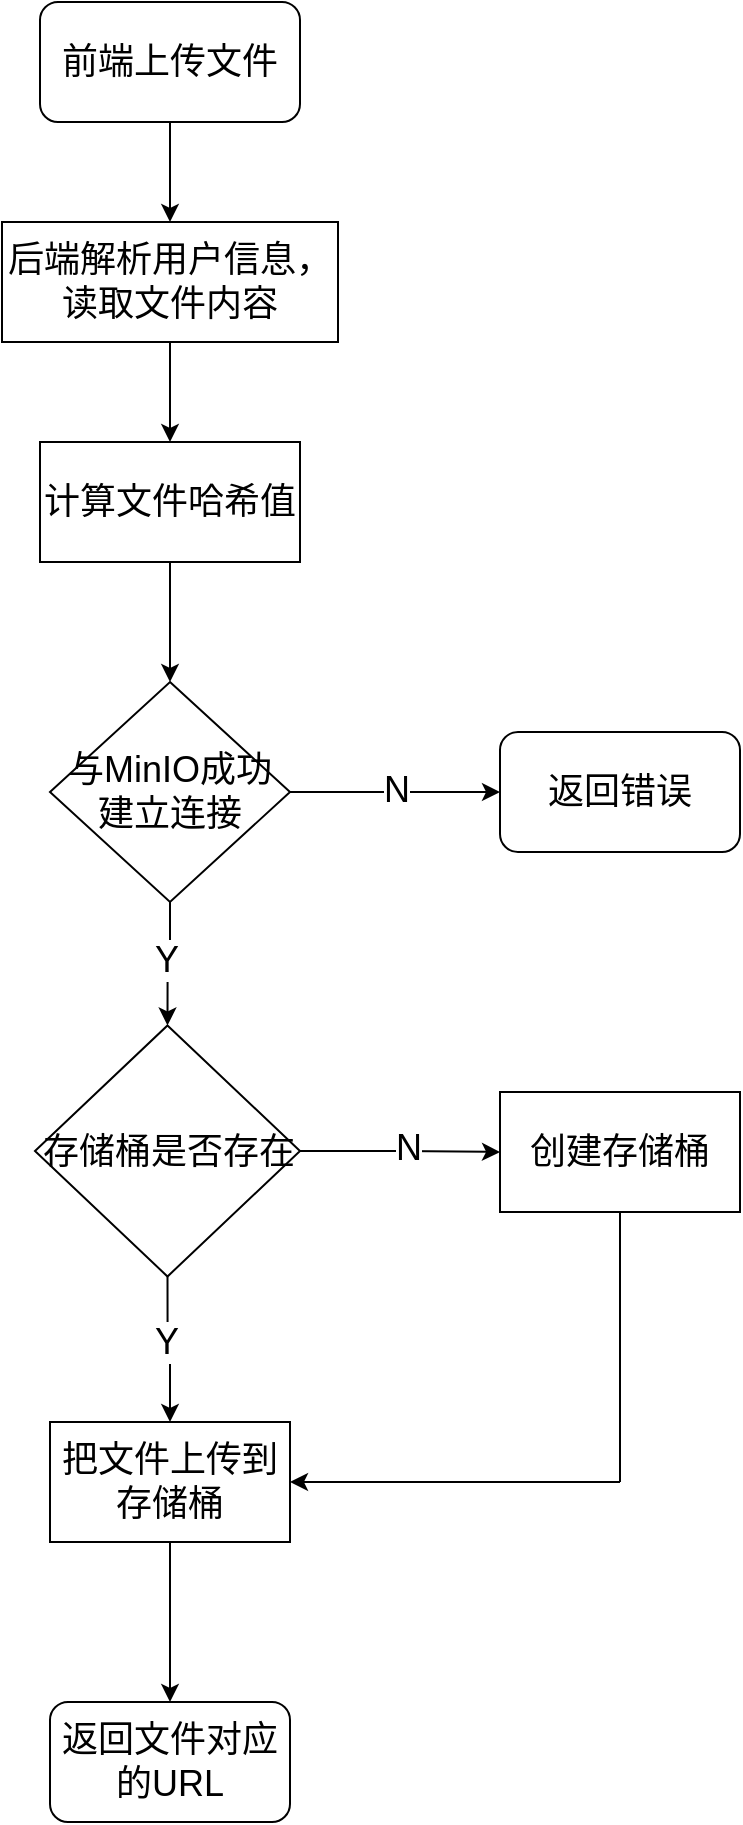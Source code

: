 <mxfile version="24.3.1" type="github">
  <diagram name="第 1 页" id="DyghCHaKKJ_y7i7T3zH4">
    <mxGraphModel dx="1197" dy="873" grid="1" gridSize="10" guides="1" tooltips="1" connect="1" arrows="1" fold="1" page="1" pageScale="1" pageWidth="827" pageHeight="1169" math="0" shadow="0">
      <root>
        <mxCell id="0" />
        <mxCell id="1" parent="0" />
        <mxCell id="QUYrXXtPVXtnhgAEE71l-10" style="edgeStyle=orthogonalEdgeStyle;rounded=0;orthogonalLoop=1;jettySize=auto;html=1;exitX=0.5;exitY=1;exitDx=0;exitDy=0;entryX=0.5;entryY=0;entryDx=0;entryDy=0;" edge="1" parent="1" source="QUYrXXtPVXtnhgAEE71l-1" target="QUYrXXtPVXtnhgAEE71l-2">
          <mxGeometry relative="1" as="geometry" />
        </mxCell>
        <mxCell id="QUYrXXtPVXtnhgAEE71l-1" value="&lt;font style=&quot;font-size: 18px;&quot;&gt;前端上传文件&lt;/font&gt;" style="rounded=1;whiteSpace=wrap;html=1;" vertex="1" parent="1">
          <mxGeometry x="320" y="10" width="130" height="60" as="geometry" />
        </mxCell>
        <mxCell id="QUYrXXtPVXtnhgAEE71l-11" style="edgeStyle=orthogonalEdgeStyle;rounded=0;orthogonalLoop=1;jettySize=auto;html=1;exitX=0.5;exitY=1;exitDx=0;exitDy=0;entryX=0.5;entryY=0;entryDx=0;entryDy=0;" edge="1" parent="1" source="QUYrXXtPVXtnhgAEE71l-2" target="QUYrXXtPVXtnhgAEE71l-3">
          <mxGeometry relative="1" as="geometry" />
        </mxCell>
        <mxCell id="QUYrXXtPVXtnhgAEE71l-2" value="&lt;font style=&quot;font-size: 18px;&quot;&gt;后端解析用户信息，读取文件内容&lt;/font&gt;" style="rounded=0;whiteSpace=wrap;html=1;" vertex="1" parent="1">
          <mxGeometry x="301" y="120" width="168" height="60" as="geometry" />
        </mxCell>
        <mxCell id="QUYrXXtPVXtnhgAEE71l-12" style="edgeStyle=orthogonalEdgeStyle;rounded=0;orthogonalLoop=1;jettySize=auto;html=1;exitX=0.5;exitY=1;exitDx=0;exitDy=0;entryX=0.5;entryY=0;entryDx=0;entryDy=0;" edge="1" parent="1" source="QUYrXXtPVXtnhgAEE71l-3" target="QUYrXXtPVXtnhgAEE71l-4">
          <mxGeometry relative="1" as="geometry" />
        </mxCell>
        <mxCell id="QUYrXXtPVXtnhgAEE71l-3" value="&lt;font style=&quot;font-size: 18px;&quot;&gt;计算文件哈希值&lt;/font&gt;" style="rounded=0;whiteSpace=wrap;html=1;" vertex="1" parent="1">
          <mxGeometry x="320" y="230" width="130" height="60" as="geometry" />
        </mxCell>
        <mxCell id="QUYrXXtPVXtnhgAEE71l-13" style="edgeStyle=orthogonalEdgeStyle;rounded=0;orthogonalLoop=1;jettySize=auto;html=1;exitX=0.5;exitY=1;exitDx=0;exitDy=0;entryX=0.5;entryY=0;entryDx=0;entryDy=0;" edge="1" parent="1" source="QUYrXXtPVXtnhgAEE71l-4" target="QUYrXXtPVXtnhgAEE71l-6">
          <mxGeometry relative="1" as="geometry" />
        </mxCell>
        <mxCell id="QUYrXXtPVXtnhgAEE71l-16" value="&lt;font style=&quot;font-size: 18px;&quot;&gt;Y&lt;/font&gt;" style="edgeLabel;html=1;align=center;verticalAlign=middle;resizable=0;points=[];" vertex="1" connectable="0" parent="QUYrXXtPVXtnhgAEE71l-13">
          <mxGeometry x="-0.096" y="-2" relative="1" as="geometry">
            <mxPoint as="offset" />
          </mxGeometry>
        </mxCell>
        <mxCell id="QUYrXXtPVXtnhgAEE71l-17" style="edgeStyle=orthogonalEdgeStyle;rounded=0;orthogonalLoop=1;jettySize=auto;html=1;exitX=1;exitY=0.5;exitDx=0;exitDy=0;entryX=0;entryY=0.5;entryDx=0;entryDy=0;" edge="1" parent="1" source="QUYrXXtPVXtnhgAEE71l-4" target="QUYrXXtPVXtnhgAEE71l-5">
          <mxGeometry relative="1" as="geometry" />
        </mxCell>
        <mxCell id="QUYrXXtPVXtnhgAEE71l-18" value="&lt;font style=&quot;font-size: 18px;&quot;&gt;N&lt;/font&gt;" style="edgeLabel;html=1;align=center;verticalAlign=middle;resizable=0;points=[];" vertex="1" connectable="0" parent="QUYrXXtPVXtnhgAEE71l-17">
          <mxGeometry x="0.023" y="-2" relative="1" as="geometry">
            <mxPoint x="-1" y="-3" as="offset" />
          </mxGeometry>
        </mxCell>
        <mxCell id="QUYrXXtPVXtnhgAEE71l-4" value="&lt;font style=&quot;font-size: 18px;&quot;&gt;与MinIO成功建立连接&lt;/font&gt;" style="rhombus;whiteSpace=wrap;html=1;" vertex="1" parent="1">
          <mxGeometry x="325" y="350" width="120" height="110" as="geometry" />
        </mxCell>
        <mxCell id="QUYrXXtPVXtnhgAEE71l-5" value="&lt;font style=&quot;font-size: 18px;&quot;&gt;返回错误&lt;/font&gt;" style="rounded=1;whiteSpace=wrap;html=1;" vertex="1" parent="1">
          <mxGeometry x="550" y="375" width="120" height="60" as="geometry" />
        </mxCell>
        <mxCell id="QUYrXXtPVXtnhgAEE71l-14" style="edgeStyle=orthogonalEdgeStyle;rounded=0;orthogonalLoop=1;jettySize=auto;html=1;exitX=0.5;exitY=1;exitDx=0;exitDy=0;entryX=0.5;entryY=0;entryDx=0;entryDy=0;" edge="1" parent="1" source="QUYrXXtPVXtnhgAEE71l-6" target="QUYrXXtPVXtnhgAEE71l-8">
          <mxGeometry relative="1" as="geometry" />
        </mxCell>
        <mxCell id="QUYrXXtPVXtnhgAEE71l-21" value="&lt;font style=&quot;font-size: 18px;&quot;&gt;Y&lt;/font&gt;" style="edgeLabel;html=1;align=center;verticalAlign=middle;resizable=0;points=[];" vertex="1" connectable="0" parent="QUYrXXtPVXtnhgAEE71l-14">
          <mxGeometry x="-0.117" y="1" relative="1" as="geometry">
            <mxPoint x="-2" as="offset" />
          </mxGeometry>
        </mxCell>
        <mxCell id="QUYrXXtPVXtnhgAEE71l-19" style="edgeStyle=orthogonalEdgeStyle;rounded=0;orthogonalLoop=1;jettySize=auto;html=1;exitX=1;exitY=0.5;exitDx=0;exitDy=0;entryX=0;entryY=0.5;entryDx=0;entryDy=0;" edge="1" parent="1" source="QUYrXXtPVXtnhgAEE71l-6" target="QUYrXXtPVXtnhgAEE71l-7">
          <mxGeometry relative="1" as="geometry" />
        </mxCell>
        <mxCell id="QUYrXXtPVXtnhgAEE71l-20" value="&lt;font style=&quot;font-size: 18px;&quot;&gt;N&lt;/font&gt;" style="edgeLabel;html=1;align=center;verticalAlign=middle;resizable=0;points=[];" vertex="1" connectable="0" parent="QUYrXXtPVXtnhgAEE71l-19">
          <mxGeometry x="0.065" y="5" relative="1" as="geometry">
            <mxPoint x="1" y="3" as="offset" />
          </mxGeometry>
        </mxCell>
        <mxCell id="QUYrXXtPVXtnhgAEE71l-6" value="&lt;font style=&quot;font-size: 18px;&quot;&gt;存储桶是否存在&lt;/font&gt;" style="rhombus;whiteSpace=wrap;html=1;" vertex="1" parent="1">
          <mxGeometry x="317.5" y="521.75" width="132.5" height="125.5" as="geometry" />
        </mxCell>
        <mxCell id="QUYrXXtPVXtnhgAEE71l-7" value="&lt;font style=&quot;font-size: 18px;&quot;&gt;创建存储桶&lt;/font&gt;" style="rounded=0;whiteSpace=wrap;html=1;" vertex="1" parent="1">
          <mxGeometry x="550" y="555" width="120" height="60" as="geometry" />
        </mxCell>
        <mxCell id="QUYrXXtPVXtnhgAEE71l-15" style="edgeStyle=orthogonalEdgeStyle;rounded=0;orthogonalLoop=1;jettySize=auto;html=1;exitX=0.5;exitY=1;exitDx=0;exitDy=0;entryX=0.5;entryY=0;entryDx=0;entryDy=0;" edge="1" parent="1" source="QUYrXXtPVXtnhgAEE71l-8" target="QUYrXXtPVXtnhgAEE71l-9">
          <mxGeometry relative="1" as="geometry" />
        </mxCell>
        <mxCell id="QUYrXXtPVXtnhgAEE71l-8" value="&lt;font style=&quot;font-size: 18px;&quot;&gt;把文件上传到存储桶&lt;/font&gt;" style="rounded=0;whiteSpace=wrap;html=1;" vertex="1" parent="1">
          <mxGeometry x="325" y="720" width="120" height="60" as="geometry" />
        </mxCell>
        <mxCell id="QUYrXXtPVXtnhgAEE71l-9" value="&lt;font style=&quot;font-size: 18px;&quot;&gt;返回文件对应的URL&lt;/font&gt;" style="rounded=1;whiteSpace=wrap;html=1;" vertex="1" parent="1">
          <mxGeometry x="325" y="860" width="120" height="60" as="geometry" />
        </mxCell>
        <mxCell id="QUYrXXtPVXtnhgAEE71l-23" value="" style="endArrow=none;html=1;rounded=0;entryX=0.5;entryY=1;entryDx=0;entryDy=0;" edge="1" parent="1" target="QUYrXXtPVXtnhgAEE71l-7">
          <mxGeometry width="50" height="50" relative="1" as="geometry">
            <mxPoint x="610" y="750" as="sourcePoint" />
            <mxPoint x="630" y="760" as="targetPoint" />
          </mxGeometry>
        </mxCell>
        <mxCell id="QUYrXXtPVXtnhgAEE71l-24" value="" style="endArrow=classic;html=1;rounded=0;entryX=1;entryY=0.5;entryDx=0;entryDy=0;" edge="1" parent="1" target="QUYrXXtPVXtnhgAEE71l-8">
          <mxGeometry width="50" height="50" relative="1" as="geometry">
            <mxPoint x="610" y="750" as="sourcePoint" />
            <mxPoint x="600" y="830" as="targetPoint" />
          </mxGeometry>
        </mxCell>
      </root>
    </mxGraphModel>
  </diagram>
</mxfile>
